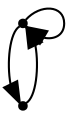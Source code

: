 digraph model {
	0 [shape=point,label=""];
	1 [shape=point,label=""];
	0 -> 0 [shape=point,label=""];
	0 -> 1 [shape=point,label=""];
	1 -> 0 [shape=point,label=""];
}

